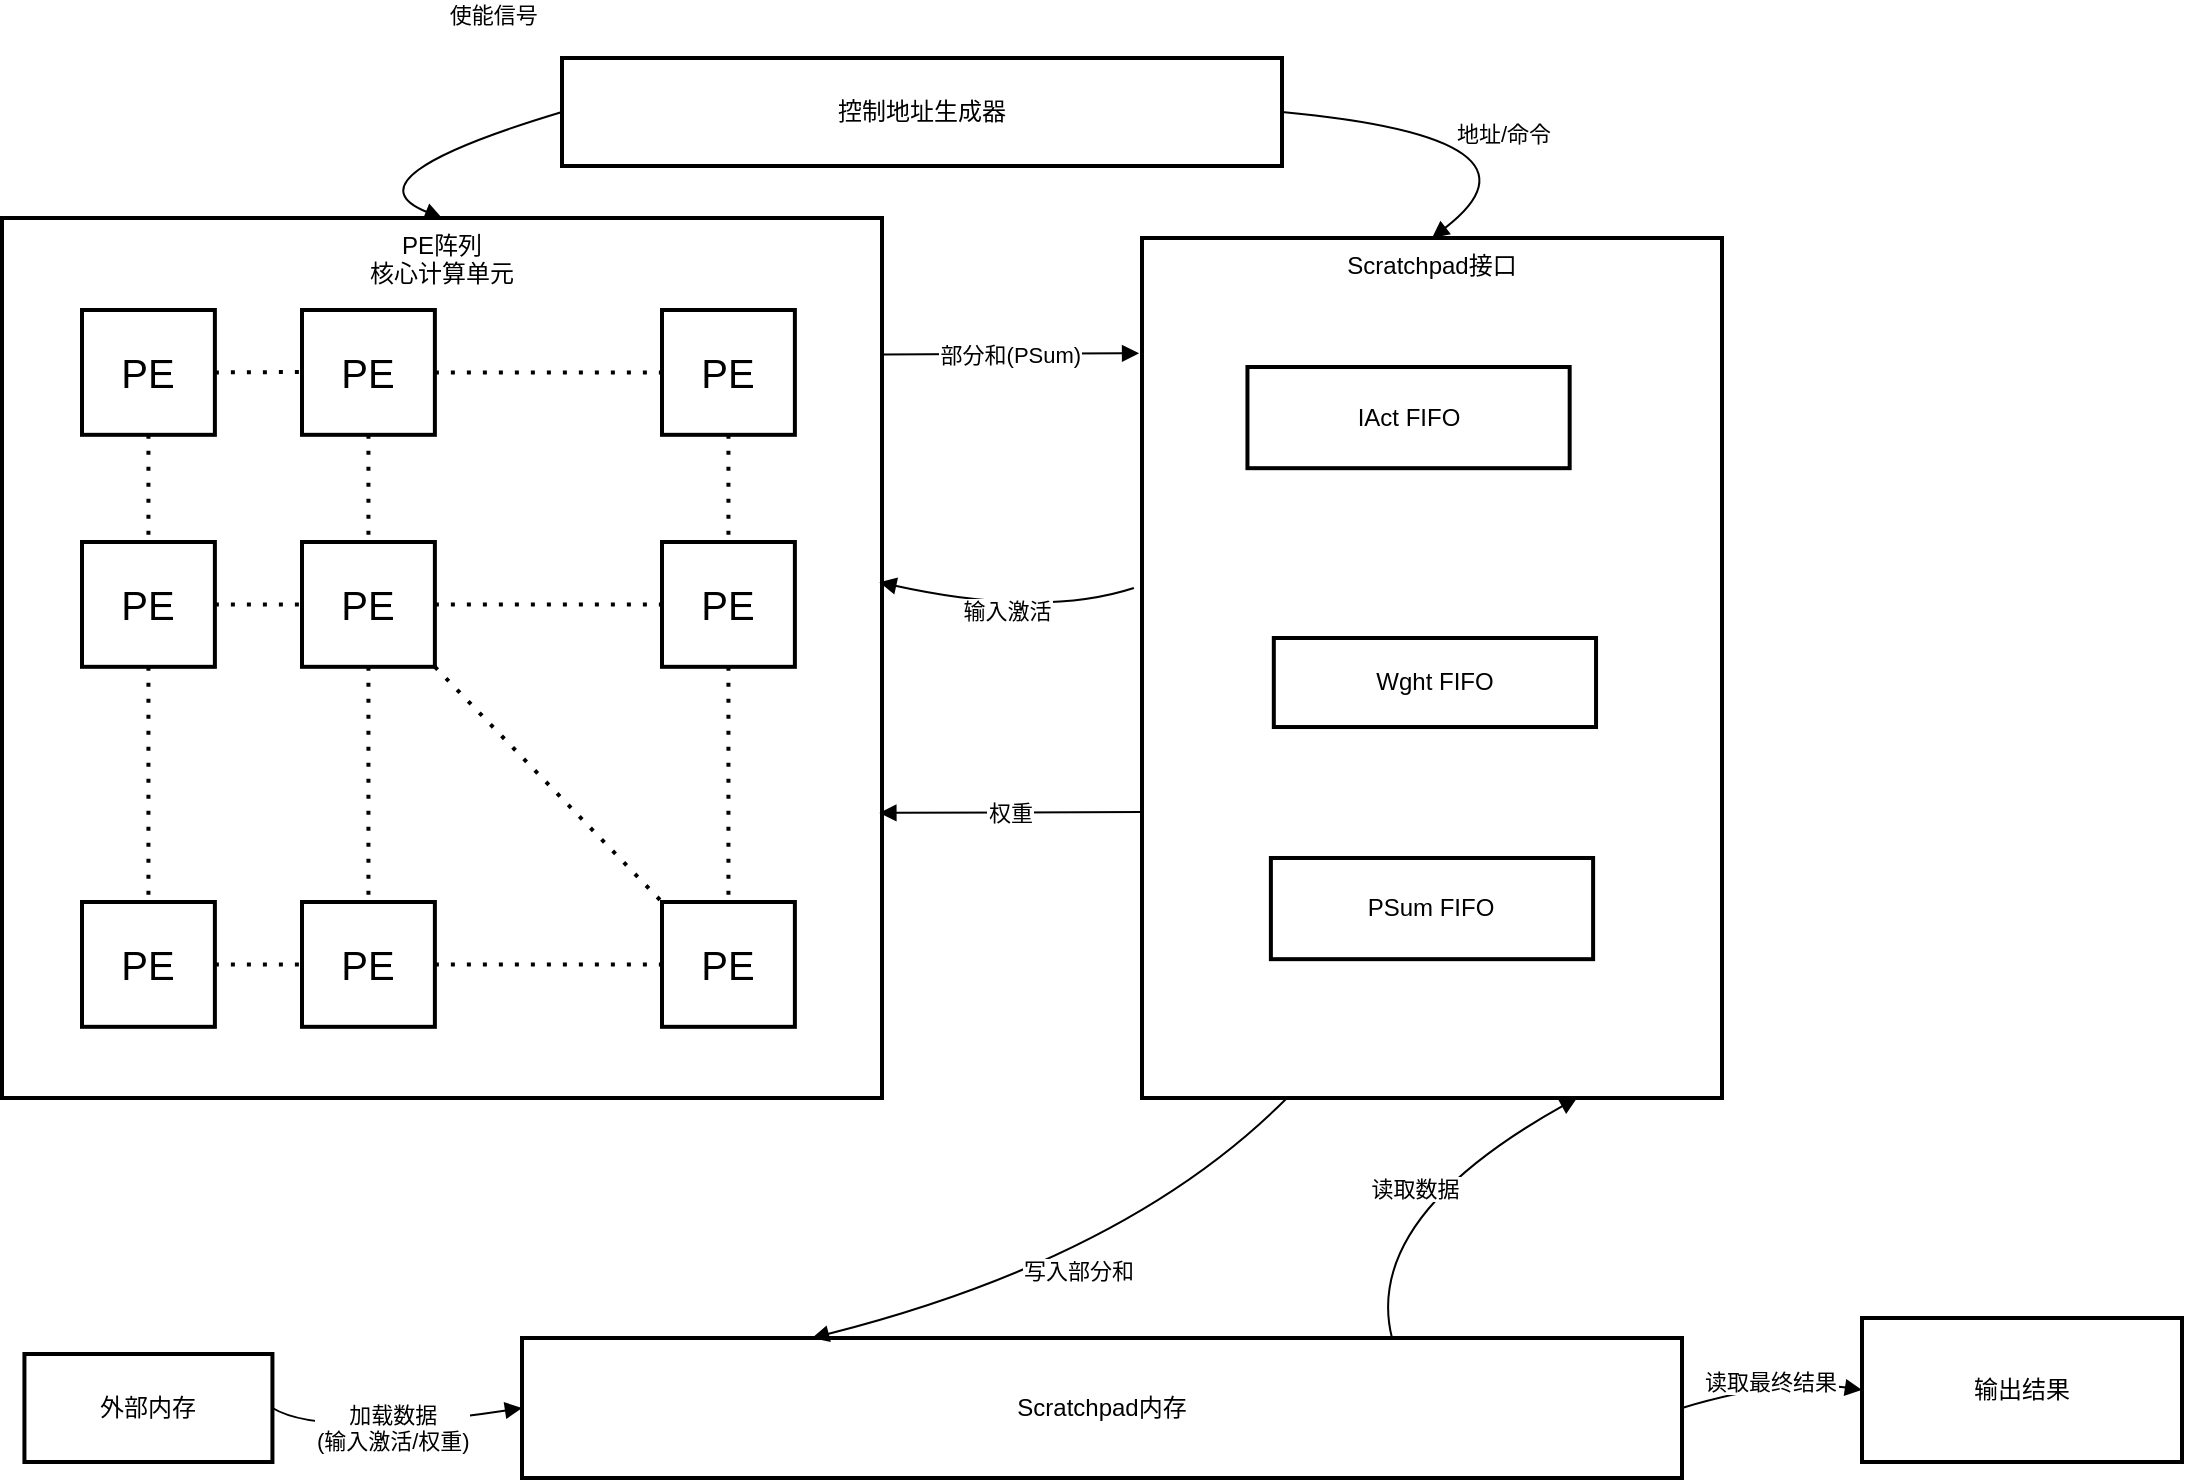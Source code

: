 <mxfile version="28.2.4">
  <diagram name="第 1 页" id="Gy5xqi0gqiuN22DDJ5Di">
    <mxGraphModel dx="1371" dy="789" grid="1" gridSize="10" guides="1" tooltips="1" connect="1" arrows="1" fold="1" page="1" pageScale="1" pageWidth="1654" pageHeight="1169" math="0" shadow="0">
      <root>
        <mxCell id="0" />
        <mxCell id="1" parent="0" />
        <mxCell id="eothq0L4Ka9QhwZ8H1on-29" value="PE阵列&#xa;核心计算单元" style="whiteSpace=wrap;strokeWidth=2;verticalAlign=top;container=0;" parent="1" vertex="1">
          <mxGeometry x="300" y="270" width="440" height="440" as="geometry" />
        </mxCell>
        <mxCell id="eothq0L4Ka9QhwZ8H1on-33" value="Scratchpad接口" style="whiteSpace=wrap;strokeWidth=2;verticalAlign=top;" parent="1" vertex="1">
          <mxGeometry x="870" y="280" width="290" height="430" as="geometry" />
        </mxCell>
        <mxCell id="eothq0L4Ka9QhwZ8H1on-34" value="IAct FIFO" style="whiteSpace=wrap;strokeWidth=2;" parent="eothq0L4Ka9QhwZ8H1on-33" vertex="1">
          <mxGeometry x="52.727" y="64.501" width="161.111" height="50.588" as="geometry" />
        </mxCell>
        <mxCell id="eothq0L4Ka9QhwZ8H1on-35" value="Wght FIFO" style="whiteSpace=wrap;strokeWidth=2;" parent="eothq0L4Ka9QhwZ8H1on-33" vertex="1">
          <mxGeometry x="65.909" y="200" width="161.108" height="44.51" as="geometry" />
        </mxCell>
        <mxCell id="eothq0L4Ka9QhwZ8H1on-36" value="PSum FIFO" style="whiteSpace=wrap;strokeWidth=2;" parent="eothq0L4Ka9QhwZ8H1on-33" vertex="1">
          <mxGeometry x="64.446" y="309.995" width="161.111" height="50.588" as="geometry" />
        </mxCell>
        <mxCell id="eothq0L4Ka9QhwZ8H1on-37" value="外部内存" style="whiteSpace=wrap;strokeWidth=2;" parent="1" vertex="1">
          <mxGeometry x="311.22" y="838" width="124" height="54" as="geometry" />
        </mxCell>
        <mxCell id="eothq0L4Ka9QhwZ8H1on-38" value="Scratchpad内存" style="whiteSpace=wrap;strokeWidth=2;" parent="1" vertex="1">
          <mxGeometry x="560" y="830" width="580" height="70" as="geometry" />
        </mxCell>
        <mxCell id="eothq0L4Ka9QhwZ8H1on-39" value="输出结果" style="whiteSpace=wrap;strokeWidth=2;" parent="1" vertex="1">
          <mxGeometry x="1230" y="820" width="160" height="72" as="geometry" />
        </mxCell>
        <mxCell id="eothq0L4Ka9QhwZ8H1on-40" value="控制地址生成器" style="whiteSpace=wrap;strokeWidth=2;" parent="1" vertex="1">
          <mxGeometry x="580" y="190" width="360" height="54" as="geometry" />
        </mxCell>
        <mxCell id="eothq0L4Ka9QhwZ8H1on-41" value="加载数据&#xa;(输入激活/权重)" style="curved=1;startArrow=none;endArrow=block;exitX=1;exitY=0.5;rounded=0;entryX=0;entryY=0.5;entryDx=0;entryDy=0;" parent="1" source="eothq0L4Ka9QhwZ8H1on-37" target="eothq0L4Ka9QhwZ8H1on-38" edge="1">
          <mxGeometry relative="1" as="geometry">
            <Array as="points">
              <mxPoint x="460" y="880" />
            </Array>
            <mxPoint x="510" y="990" as="targetPoint" />
          </mxGeometry>
        </mxCell>
        <mxCell id="eothq0L4Ka9QhwZ8H1on-42" value="读取最终结果" style="curved=1;startArrow=none;endArrow=block;exitX=1;exitY=0.5;entryX=0;entryY=0.5;rounded=0;" parent="1" source="eothq0L4Ka9QhwZ8H1on-38" target="eothq0L4Ka9QhwZ8H1on-39" edge="1">
          <mxGeometry relative="1" as="geometry">
            <Array as="points">
              <mxPoint x="1190" y="850" />
            </Array>
          </mxGeometry>
        </mxCell>
        <mxCell id="eothq0L4Ka9QhwZ8H1on-43" value="读取数据" style="curved=1;startArrow=none;endArrow=block;exitX=0.75;exitY=0;entryX=0.75;entryY=1;rounded=0;entryDx=0;entryDy=0;exitDx=0;exitDy=0;" parent="1" source="eothq0L4Ka9QhwZ8H1on-38" target="eothq0L4Ka9QhwZ8H1on-33" edge="1">
          <mxGeometry relative="1" as="geometry">
            <Array as="points">
              <mxPoint x="980" y="770" />
            </Array>
          </mxGeometry>
        </mxCell>
        <mxCell id="eothq0L4Ka9QhwZ8H1on-44" value="输入激活" style="curved=1;startArrow=none;endArrow=block;exitX=-0.014;exitY=0.407;entryX=0.997;entryY=0.414;rounded=0;exitDx=0;exitDy=0;exitPerimeter=0;entryDx=0;entryDy=0;entryPerimeter=0;" parent="1" source="eothq0L4Ka9QhwZ8H1on-33" target="eothq0L4Ka9QhwZ8H1on-29" edge="1">
          <mxGeometry relative="1" as="geometry">
            <Array as="points">
              <mxPoint x="820" y="470" />
            </Array>
          </mxGeometry>
        </mxCell>
        <mxCell id="eothq0L4Ka9QhwZ8H1on-45" value="权重" style="curved=1;startArrow=none;endArrow=block;entryX=0.997;entryY=0.676;rounded=0;entryDx=0;entryDy=0;entryPerimeter=0;" parent="1" target="eothq0L4Ka9QhwZ8H1on-29" edge="1">
          <mxGeometry relative="1" as="geometry">
            <Array as="points" />
            <mxPoint x="870" y="567" as="sourcePoint" />
          </mxGeometry>
        </mxCell>
        <mxCell id="eothq0L4Ka9QhwZ8H1on-46" value="部分和(PSum)" style="curved=1;startArrow=none;endArrow=block;exitX=1.001;exitY=0.155;entryX=-0.005;entryY=0.134;rounded=0;entryDx=0;entryDy=0;entryPerimeter=0;exitDx=0;exitDy=0;exitPerimeter=0;" parent="1" source="eothq0L4Ka9QhwZ8H1on-29" target="eothq0L4Ka9QhwZ8H1on-33" edge="1">
          <mxGeometry relative="1" as="geometry">
            <Array as="points" />
          </mxGeometry>
        </mxCell>
        <mxCell id="eothq0L4Ka9QhwZ8H1on-47" value="写入部分和" style="curved=1;startArrow=none;endArrow=block;exitX=0.25;exitY=1;entryX=0.25;entryY=0;rounded=0;exitDx=0;exitDy=0;entryDx=0;entryDy=0;" parent="1" source="eothq0L4Ka9QhwZ8H1on-33" target="eothq0L4Ka9QhwZ8H1on-38" edge="1">
          <mxGeometry relative="1" as="geometry">
            <Array as="points">
              <mxPoint x="863" y="790" />
            </Array>
          </mxGeometry>
        </mxCell>
        <mxCell id="eothq0L4Ka9QhwZ8H1on-48" value="地址/命令" style="curved=1;startArrow=none;endArrow=block;entryX=0.5;entryY=0;rounded=0;exitX=1;exitY=0.5;exitDx=0;exitDy=0;entryDx=0;entryDy=0;" parent="1" source="eothq0L4Ka9QhwZ8H1on-40" target="eothq0L4Ka9QhwZ8H1on-33" edge="1">
          <mxGeometry relative="1" as="geometry">
            <Array as="points">
              <mxPoint x="1080" y="230" />
            </Array>
            <mxPoint x="728" y="100" as="sourcePoint" />
          </mxGeometry>
        </mxCell>
        <mxCell id="eothq0L4Ka9QhwZ8H1on-49" value="使能信号" style="curved=1;startArrow=none;endArrow=block;exitX=0;exitY=0.5;entryX=0.5;entryY=0;rounded=0;exitDx=0;exitDy=0;entryDx=0;entryDy=0;" parent="1" source="eothq0L4Ka9QhwZ8H1on-40" target="eothq0L4Ka9QhwZ8H1on-29" edge="1">
          <mxGeometry x="-1" y="-70" relative="1" as="geometry">
            <Array as="points">
              <mxPoint x="470" y="250" />
            </Array>
            <mxPoint x="-14" y="18" as="offset" />
          </mxGeometry>
        </mxCell>
        <mxCell id="eothq0L4Ka9QhwZ8H1on-30" value="PE" style="whiteSpace=wrap;strokeWidth=2;fontSize=20;" parent="1" vertex="1">
          <mxGeometry x="340" y="316" width="66.44" height="62.41" as="geometry" />
        </mxCell>
        <mxCell id="eothq0L4Ka9QhwZ8H1on-54" value="PE" style="whiteSpace=wrap;strokeWidth=2;fontSize=20;" parent="1" vertex="1">
          <mxGeometry x="450" y="316" width="66.44" height="62.41" as="geometry" />
        </mxCell>
        <mxCell id="eothq0L4Ka9QhwZ8H1on-55" value="PE" style="whiteSpace=wrap;strokeWidth=2;fontSize=20;" parent="1" vertex="1">
          <mxGeometry x="630" y="316" width="66.44" height="62.41" as="geometry" />
        </mxCell>
        <mxCell id="eothq0L4Ka9QhwZ8H1on-56" value="PE" style="whiteSpace=wrap;strokeWidth=2;fontSize=20;" parent="1" vertex="1">
          <mxGeometry x="340" y="432" width="66.44" height="62.41" as="geometry" />
        </mxCell>
        <mxCell id="eothq0L4Ka9QhwZ8H1on-57" value="PE" style="whiteSpace=wrap;strokeWidth=2;fontSize=20;" parent="1" vertex="1">
          <mxGeometry x="450" y="432" width="66.44" height="62.41" as="geometry" />
        </mxCell>
        <mxCell id="eothq0L4Ka9QhwZ8H1on-58" value="PE" style="whiteSpace=wrap;strokeWidth=2;fontSize=20;" parent="1" vertex="1">
          <mxGeometry x="630" y="432" width="66.44" height="62.41" as="geometry" />
        </mxCell>
        <mxCell id="eothq0L4Ka9QhwZ8H1on-59" value="PE" style="whiteSpace=wrap;strokeWidth=2;fontSize=20;" parent="1" vertex="1">
          <mxGeometry x="340" y="612" width="66.44" height="62.41" as="geometry" />
        </mxCell>
        <mxCell id="eothq0L4Ka9QhwZ8H1on-60" value="PE" style="whiteSpace=wrap;strokeWidth=2;fontSize=20;" parent="1" vertex="1">
          <mxGeometry x="450" y="612" width="66.44" height="62.41" as="geometry" />
        </mxCell>
        <mxCell id="eothq0L4Ka9QhwZ8H1on-61" value="PE" style="whiteSpace=wrap;strokeWidth=2;fontSize=20;" parent="1" vertex="1">
          <mxGeometry x="630" y="612" width="66.44" height="62.41" as="geometry" />
        </mxCell>
        <mxCell id="eothq0L4Ka9QhwZ8H1on-63" value="" style="endArrow=none;dashed=1;html=1;dashPattern=1 3;strokeWidth=2;rounded=0;movable=1;resizable=1;rotatable=1;deletable=1;editable=1;locked=0;connectable=1;exitX=1;exitY=1;exitDx=0;exitDy=0;entryX=0;entryY=0;entryDx=0;entryDy=0;" parent="1" source="eothq0L4Ka9QhwZ8H1on-57" target="eothq0L4Ka9QhwZ8H1on-61" edge="1">
          <mxGeometry width="50" height="50" relative="1" as="geometry">
            <mxPoint x="552" y="526" as="sourcePoint" />
            <mxPoint x="602" y="576" as="targetPoint" />
          </mxGeometry>
        </mxCell>
        <mxCell id="eothq0L4Ka9QhwZ8H1on-64" value="" style="endArrow=none;dashed=1;html=1;dashPattern=1 3;strokeWidth=2;rounded=0;movable=1;resizable=1;rotatable=1;deletable=1;editable=1;locked=0;connectable=1;entryX=0.5;entryY=0;entryDx=0;entryDy=0;exitX=0.5;exitY=1;exitDx=0;exitDy=0;" parent="1" source="eothq0L4Ka9QhwZ8H1on-56" target="eothq0L4Ka9QhwZ8H1on-59" edge="1">
          <mxGeometry width="50" height="50" relative="1" as="geometry">
            <mxPoint x="390" y="526" as="sourcePoint" />
            <mxPoint x="440" y="576" as="targetPoint" />
          </mxGeometry>
        </mxCell>
        <mxCell id="eothq0L4Ka9QhwZ8H1on-65" value="" style="endArrow=none;dashed=1;html=1;dashPattern=1 3;strokeWidth=2;rounded=0;movable=1;resizable=1;rotatable=1;deletable=1;editable=1;locked=0;connectable=1;exitX=0.5;exitY=1;exitDx=0;exitDy=0;entryX=0.5;entryY=0;entryDx=0;entryDy=0;" parent="1" source="eothq0L4Ka9QhwZ8H1on-57" target="eothq0L4Ka9QhwZ8H1on-60" edge="1">
          <mxGeometry width="50" height="50" relative="1" as="geometry">
            <mxPoint x="540" y="576" as="sourcePoint" />
            <mxPoint x="590" y="626" as="targetPoint" />
          </mxGeometry>
        </mxCell>
        <mxCell id="eothq0L4Ka9QhwZ8H1on-66" value="" style="endArrow=none;dashed=1;html=1;dashPattern=1 3;strokeWidth=2;rounded=0;movable=1;resizable=1;rotatable=1;deletable=1;editable=1;locked=0;connectable=1;exitX=1;exitY=0.5;exitDx=0;exitDy=0;entryX=0;entryY=0.5;entryDx=0;entryDy=0;" parent="1" source="eothq0L4Ka9QhwZ8H1on-59" target="eothq0L4Ka9QhwZ8H1on-60" edge="1">
          <mxGeometry width="50" height="50" relative="1" as="geometry">
            <mxPoint x="450" y="586" as="sourcePoint" />
            <mxPoint x="500" y="636" as="targetPoint" />
          </mxGeometry>
        </mxCell>
        <mxCell id="eothq0L4Ka9QhwZ8H1on-67" value="" style="endArrow=none;dashed=1;html=1;dashPattern=1 3;strokeWidth=2;rounded=0;movable=1;resizable=1;rotatable=1;deletable=1;editable=1;locked=0;connectable=1;exitX=1;exitY=0.5;exitDx=0;exitDy=0;entryX=0;entryY=0.5;entryDx=0;entryDy=0;" parent="1" source="eothq0L4Ka9QhwZ8H1on-60" target="eothq0L4Ka9QhwZ8H1on-61" edge="1">
          <mxGeometry width="50" height="50" relative="1" as="geometry">
            <mxPoint x="560" y="636" as="sourcePoint" />
            <mxPoint x="604" y="636" as="targetPoint" />
          </mxGeometry>
        </mxCell>
        <mxCell id="eothq0L4Ka9QhwZ8H1on-68" value="" style="endArrow=none;dashed=1;html=1;dashPattern=1 3;strokeWidth=2;rounded=0;movable=1;resizable=1;rotatable=1;deletable=1;editable=1;locked=0;connectable=1;exitX=0.5;exitY=1;exitDx=0;exitDy=0;entryX=0.5;entryY=0;entryDx=0;entryDy=0;" parent="1" source="eothq0L4Ka9QhwZ8H1on-58" target="eothq0L4Ka9QhwZ8H1on-61" edge="1">
          <mxGeometry width="50" height="50" relative="1" as="geometry">
            <mxPoint x="630" y="636" as="sourcePoint" />
            <mxPoint x="674" y="636" as="targetPoint" />
          </mxGeometry>
        </mxCell>
        <mxCell id="eothq0L4Ka9QhwZ8H1on-69" value="" style="endArrow=none;dashed=1;html=1;dashPattern=1 3;strokeWidth=2;rounded=0;movable=1;resizable=1;rotatable=1;deletable=1;editable=1;locked=0;connectable=1;exitX=1;exitY=0.5;exitDx=0;exitDy=0;entryX=0;entryY=0.5;entryDx=0;entryDy=0;" parent="1" source="eothq0L4Ka9QhwZ8H1on-57" target="eothq0L4Ka9QhwZ8H1on-58" edge="1">
          <mxGeometry width="50" height="50" relative="1" as="geometry">
            <mxPoint x="620" y="446" as="sourcePoint" />
            <mxPoint x="664" y="446" as="targetPoint" />
          </mxGeometry>
        </mxCell>
        <mxCell id="eothq0L4Ka9QhwZ8H1on-70" value="" style="endArrow=none;dashed=1;html=1;dashPattern=1 3;strokeWidth=2;rounded=0;movable=1;resizable=1;rotatable=1;deletable=1;editable=1;locked=0;connectable=1;exitX=1;exitY=0.5;exitDx=0;exitDy=0;entryX=0;entryY=0.5;entryDx=0;entryDy=0;" parent="1" source="eothq0L4Ka9QhwZ8H1on-54" target="eothq0L4Ka9QhwZ8H1on-55" edge="1">
          <mxGeometry width="50" height="50" relative="1" as="geometry">
            <mxPoint x="530" y="336" as="sourcePoint" />
            <mxPoint x="644" y="336" as="targetPoint" />
          </mxGeometry>
        </mxCell>
        <mxCell id="eothq0L4Ka9QhwZ8H1on-71" value="" style="endArrow=none;dashed=1;html=1;dashPattern=1 3;strokeWidth=2;rounded=0;movable=1;resizable=1;rotatable=1;deletable=1;editable=1;locked=0;connectable=1;exitX=1;exitY=0.5;exitDx=0;exitDy=0;" parent="1" source="eothq0L4Ka9QhwZ8H1on-30" edge="1">
          <mxGeometry width="50" height="50" relative="1" as="geometry">
            <mxPoint x="426.22" y="346.93" as="sourcePoint" />
            <mxPoint x="450" y="347" as="targetPoint" />
          </mxGeometry>
        </mxCell>
        <mxCell id="eothq0L4Ka9QhwZ8H1on-72" value="" style="endArrow=none;dashed=1;html=1;dashPattern=1 3;strokeWidth=2;rounded=0;movable=1;resizable=1;rotatable=1;deletable=1;editable=1;locked=0;connectable=1;exitX=1;exitY=0.5;exitDx=0;exitDy=0;entryX=0;entryY=0.5;entryDx=0;entryDy=0;" parent="1" source="eothq0L4Ka9QhwZ8H1on-56" target="eothq0L4Ka9QhwZ8H1on-57" edge="1">
          <mxGeometry width="50" height="50" relative="1" as="geometry">
            <mxPoint x="409" y="456" as="sourcePoint" />
            <mxPoint x="453" y="456" as="targetPoint" />
          </mxGeometry>
        </mxCell>
        <mxCell id="eothq0L4Ka9QhwZ8H1on-74" value="" style="endArrow=none;dashed=1;html=1;dashPattern=1 3;strokeWidth=2;rounded=0;movable=1;resizable=1;rotatable=1;deletable=1;editable=1;locked=0;connectable=1;exitX=0.5;exitY=1;exitDx=0;exitDy=0;" parent="1" source="eothq0L4Ka9QhwZ8H1on-30" target="eothq0L4Ka9QhwZ8H1on-56" edge="1">
          <mxGeometry width="50" height="50" relative="1" as="geometry">
            <mxPoint x="440" y="516" as="sourcePoint" />
            <mxPoint x="484" y="516" as="targetPoint" />
          </mxGeometry>
        </mxCell>
        <mxCell id="eothq0L4Ka9QhwZ8H1on-75" value="" style="endArrow=none;dashed=1;html=1;dashPattern=1 3;strokeWidth=2;rounded=0;movable=1;resizable=1;rotatable=1;deletable=1;editable=1;locked=0;connectable=1;exitX=0.5;exitY=1;exitDx=0;exitDy=0;entryX=0.5;entryY=0;entryDx=0;entryDy=0;" parent="1" source="eothq0L4Ka9QhwZ8H1on-54" target="eothq0L4Ka9QhwZ8H1on-57" edge="1">
          <mxGeometry width="50" height="50" relative="1" as="geometry">
            <mxPoint x="460" y="406" as="sourcePoint" />
            <mxPoint x="460" y="460" as="targetPoint" />
          </mxGeometry>
        </mxCell>
        <mxCell id="eothq0L4Ka9QhwZ8H1on-76" value="" style="endArrow=none;dashed=1;html=1;dashPattern=1 3;strokeWidth=2;rounded=0;movable=1;resizable=1;rotatable=1;deletable=1;editable=1;locked=0;connectable=1;exitX=0.5;exitY=1;exitDx=0;exitDy=0;entryX=0.5;entryY=0;entryDx=0;entryDy=0;" parent="1" source="eothq0L4Ka9QhwZ8H1on-55" target="eothq0L4Ka9QhwZ8H1on-58" edge="1">
          <mxGeometry width="50" height="50" relative="1" as="geometry">
            <mxPoint x="550" y="406" as="sourcePoint" />
            <mxPoint x="550" y="460" as="targetPoint" />
          </mxGeometry>
        </mxCell>
      </root>
    </mxGraphModel>
  </diagram>
</mxfile>

